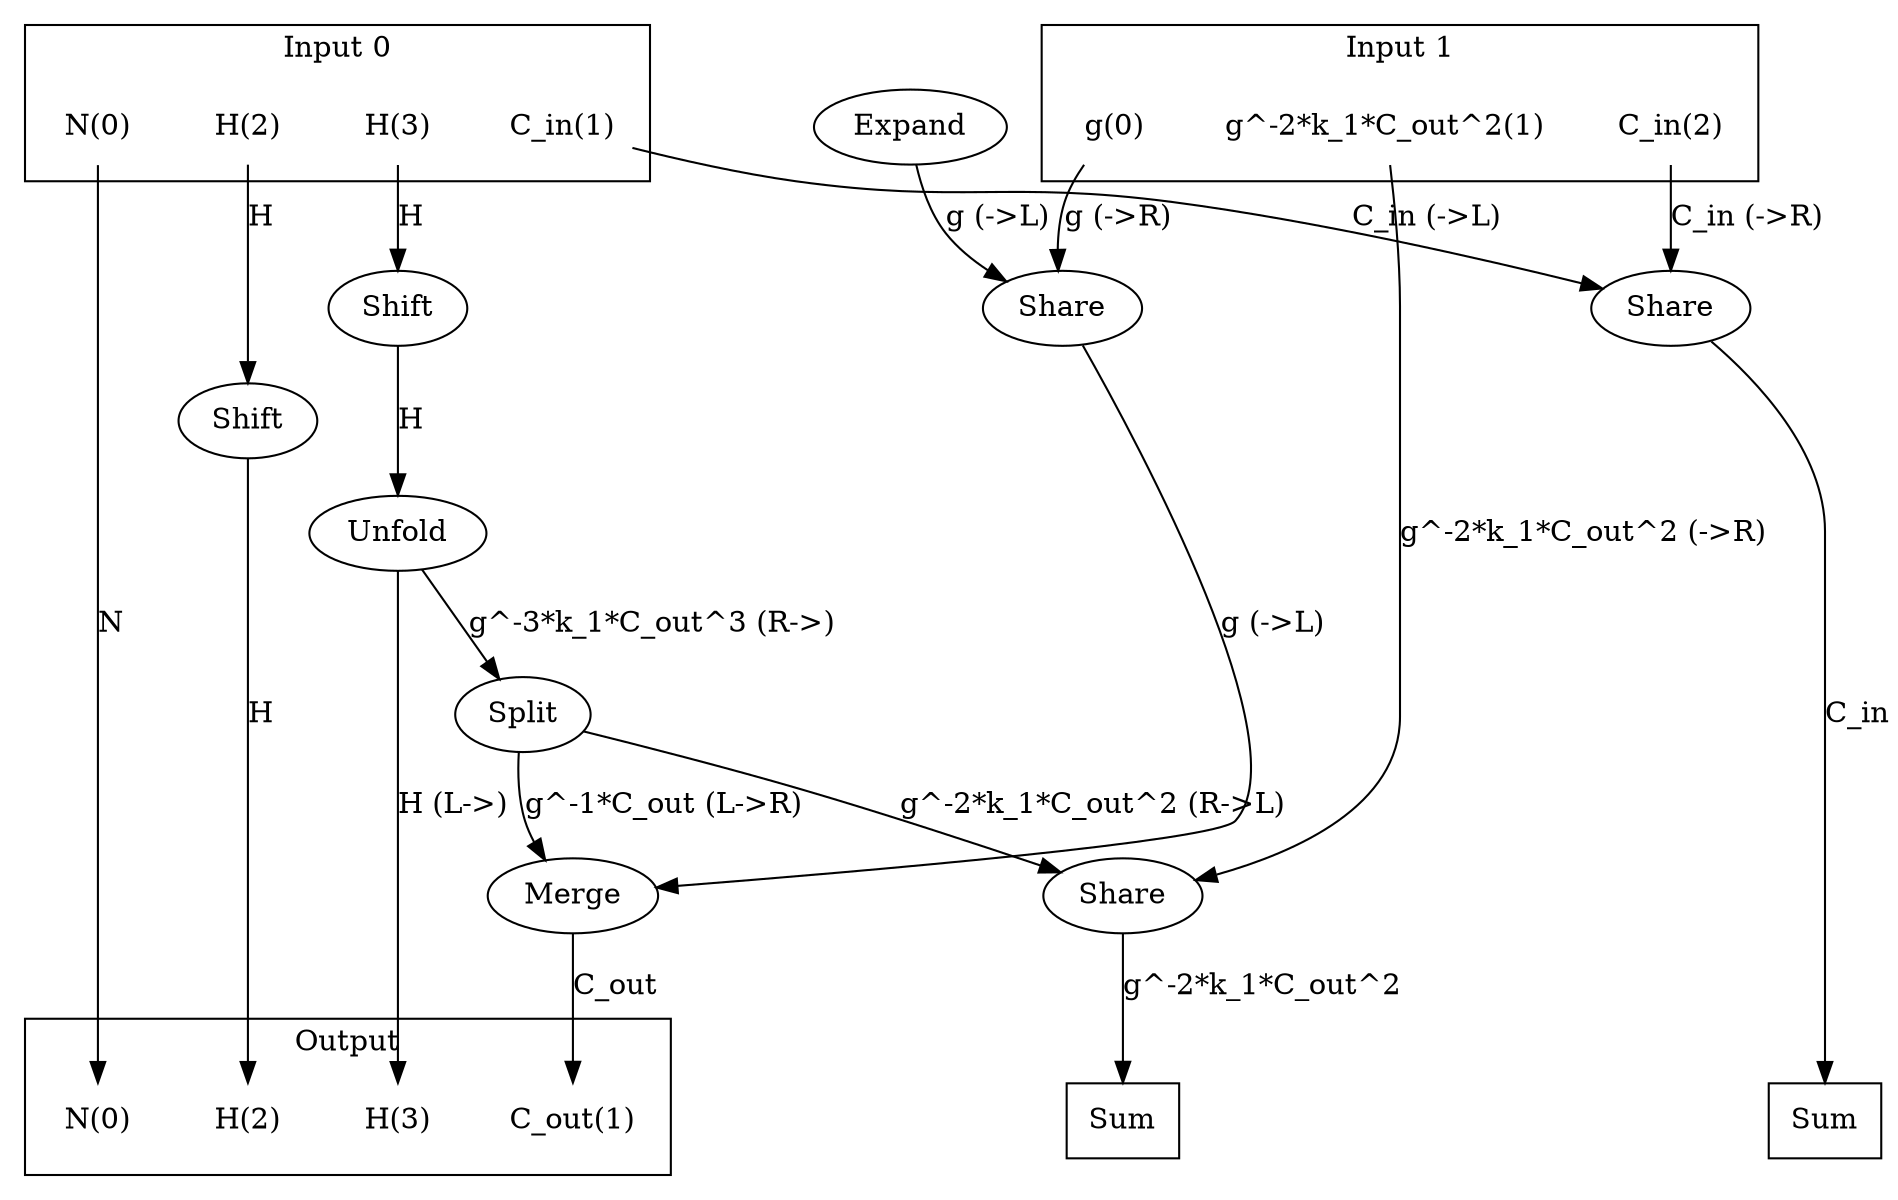 digraph kernel_generated {
newrank = true;
op_0x55672bdfa710 [label="Share"];
op_0x55672bdfa760 [label="Share"];
op_0x55672bdfa7b0 [label="Share"];
op_0x55672bdfaab8 [label="Expand"];
op_0x55672bdfb280 [label="Shift"];
op_0x55672bdfb370 [label="Shift"];
op_0x55672bdfbdb0 [label="Merge"];
op_0x55672bdfcd80 [label="Unfold"];
op_0x55672bdfdfd0 [label="Split"];
reduce_0x7f527800e0d8 [label="Sum", shape=box];
reduce_0x7f52780077d8 [label="Sum", shape=box];
subgraph cluster_out {
label = "Output";
out_0 [label="N(0)", shape=none];
out_1 [label="C_out(1)", shape=none];
out_2 [label="H(2)", shape=none];
out_3 [label="H(3)", shape=none];
}
{ rank = same;
reduce_0x7f527800e0d8;
reduce_0x7f52780077d8;
out_0;
out_1;
out_2;
out_3;
}
subgraph cluster_in_0 {
label = "Input 0";
in_0_0 [label="N(0)", shape=none];
in_0_1 [label="C_in(1)", shape=none];
in_0_2 [label="H(2)", shape=none];
in_0_3 [label="H(3)", shape=none];
}
subgraph cluster_in_1 {
label = "Input 1";
in_1_0 [label="g(0)", shape=none];
in_1_1 [label="g^-2*k_1*C_out^2(1)", shape=none];
in_1_2 [label="C_in(2)", shape=none];
}
{ rank = same;
in_0_0;
in_0_1;
in_0_2;
in_0_3;
in_1_0;
in_1_1;
in_1_2;
}
in_0_0 -> out_0 [label="N"];
in_0_1 -> op_0x55672bdfa710 [label="C_in (->L)"];
in_0_2 -> op_0x55672bdfb280 [label="H"];
in_0_3 -> op_0x55672bdfb370 [label="H"];
in_1_0 -> op_0x55672bdfa760 [label="g (->R)"];
in_1_1 -> op_0x55672bdfa7b0 [label="g^-2*k_1*C_out^2 (->R)"];
in_1_2 -> op_0x55672bdfa710 [label="C_in (->R)"];
op_0x55672bdfbdb0 -> out_1 [label="C_out"];
op_0x55672bdfb280 -> out_2 [label="H"];
op_0x55672bdfcd80 -> out_3 [label="H (L->)"];
op_0x55672bdfaab8 -> op_0x55672bdfa760 [label="g (->L)"];
op_0x55672bdfdfd0 -> op_0x55672bdfa7b0 [label="g^-2*k_1*C_out^2 (R->L)"];
op_0x55672bdfa760 -> op_0x55672bdfbdb0 [label="g (->L)"];
op_0x55672bdfdfd0 -> op_0x55672bdfbdb0 [label="g^-1*C_out (L->R)"];
op_0x55672bdfb370 -> op_0x55672bdfcd80 [label="H"];
op_0x55672bdfcd80 -> op_0x55672bdfdfd0 [label="g^-3*k_1*C_out^3 (R->)"];
op_0x55672bdfa710 -> reduce_0x7f52780077d8 [label="C_in"];
op_0x55672bdfa7b0 -> reduce_0x7f527800e0d8 [label="g^-2*k_1*C_out^2"];
}
